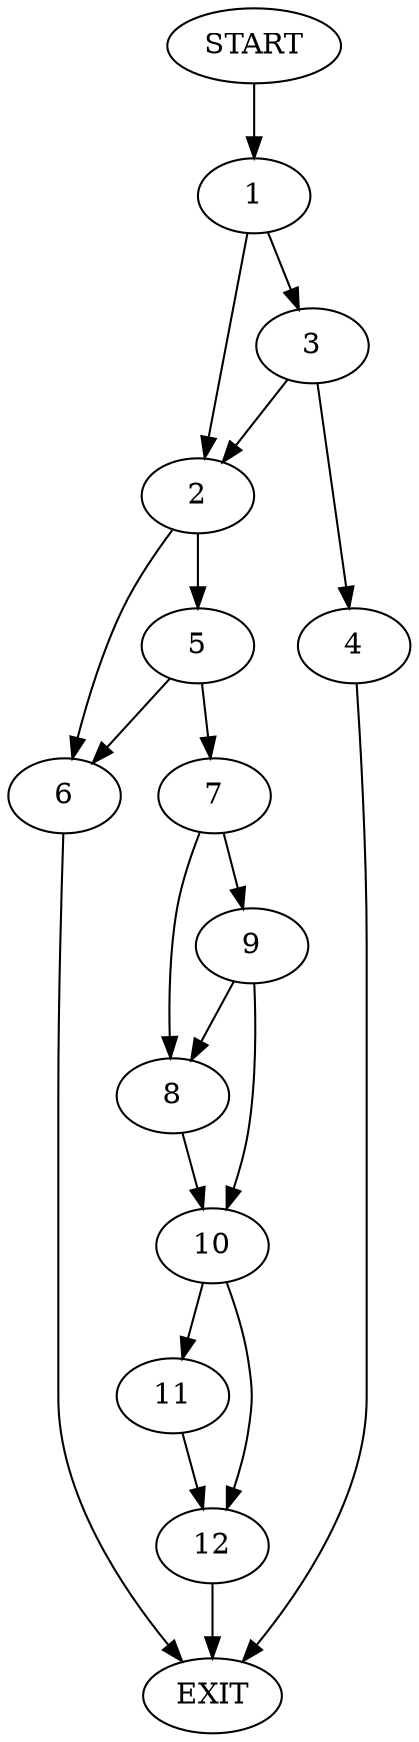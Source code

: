 digraph {
0 [label="START"]
13 [label="EXIT"]
0 -> 1
1 -> 2
1 -> 3
3 -> 2
3 -> 4
2 -> 5
2 -> 6
4 -> 13
5 -> 7
5 -> 6
6 -> 13
7 -> 8
7 -> 9
9 -> 8
9 -> 10
8 -> 10
10 -> 11
10 -> 12
11 -> 12
12 -> 13
}
